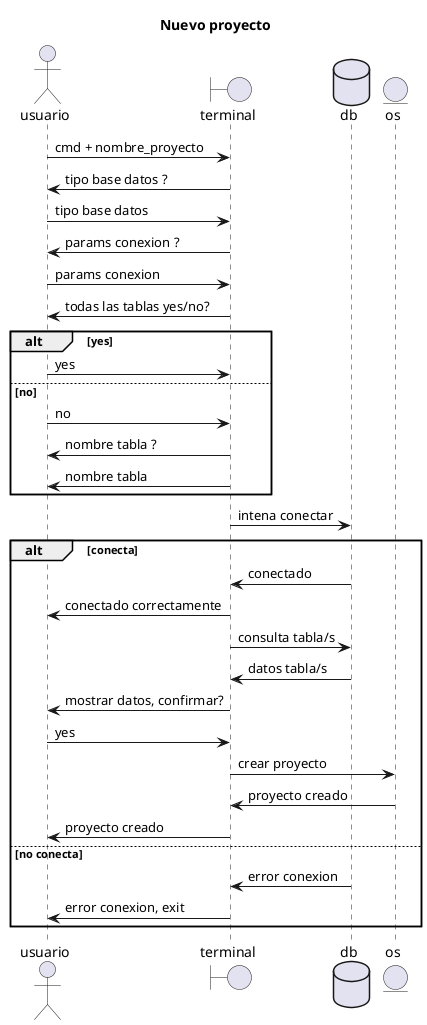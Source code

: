 @startuml new_project

title Nuevo proyecto

actor usuario as user
boundary terminal as term
database db as db
entity os as os

user -> term : cmd + nombre_proyecto
term -> user : tipo base datos ?
user -> term : tipo base datos
term -> user : params conexion ?
user -> term : params conexion
term -> user : todas las tablas yes/no?

alt yes
  user -> term : yes
else no
  user -> term : no
  term -> user : nombre tabla ?
  term -> user : nombre tabla
end

term -> db : intena conectar

alt conecta
  db -> term : conectado
  term -> user : conectado correctamente
  term -> db : consulta tabla/s
  db -> term : datos tabla/s
  term -> user : mostrar datos, confirmar?
  user -> term : yes
  term -> os : crear proyecto
  os -> term : proyecto creado
  term -> user : proyecto creado
else no conecta
  db -> term : error conexion
  term -> user : error conexion, exit
end

@enduml
